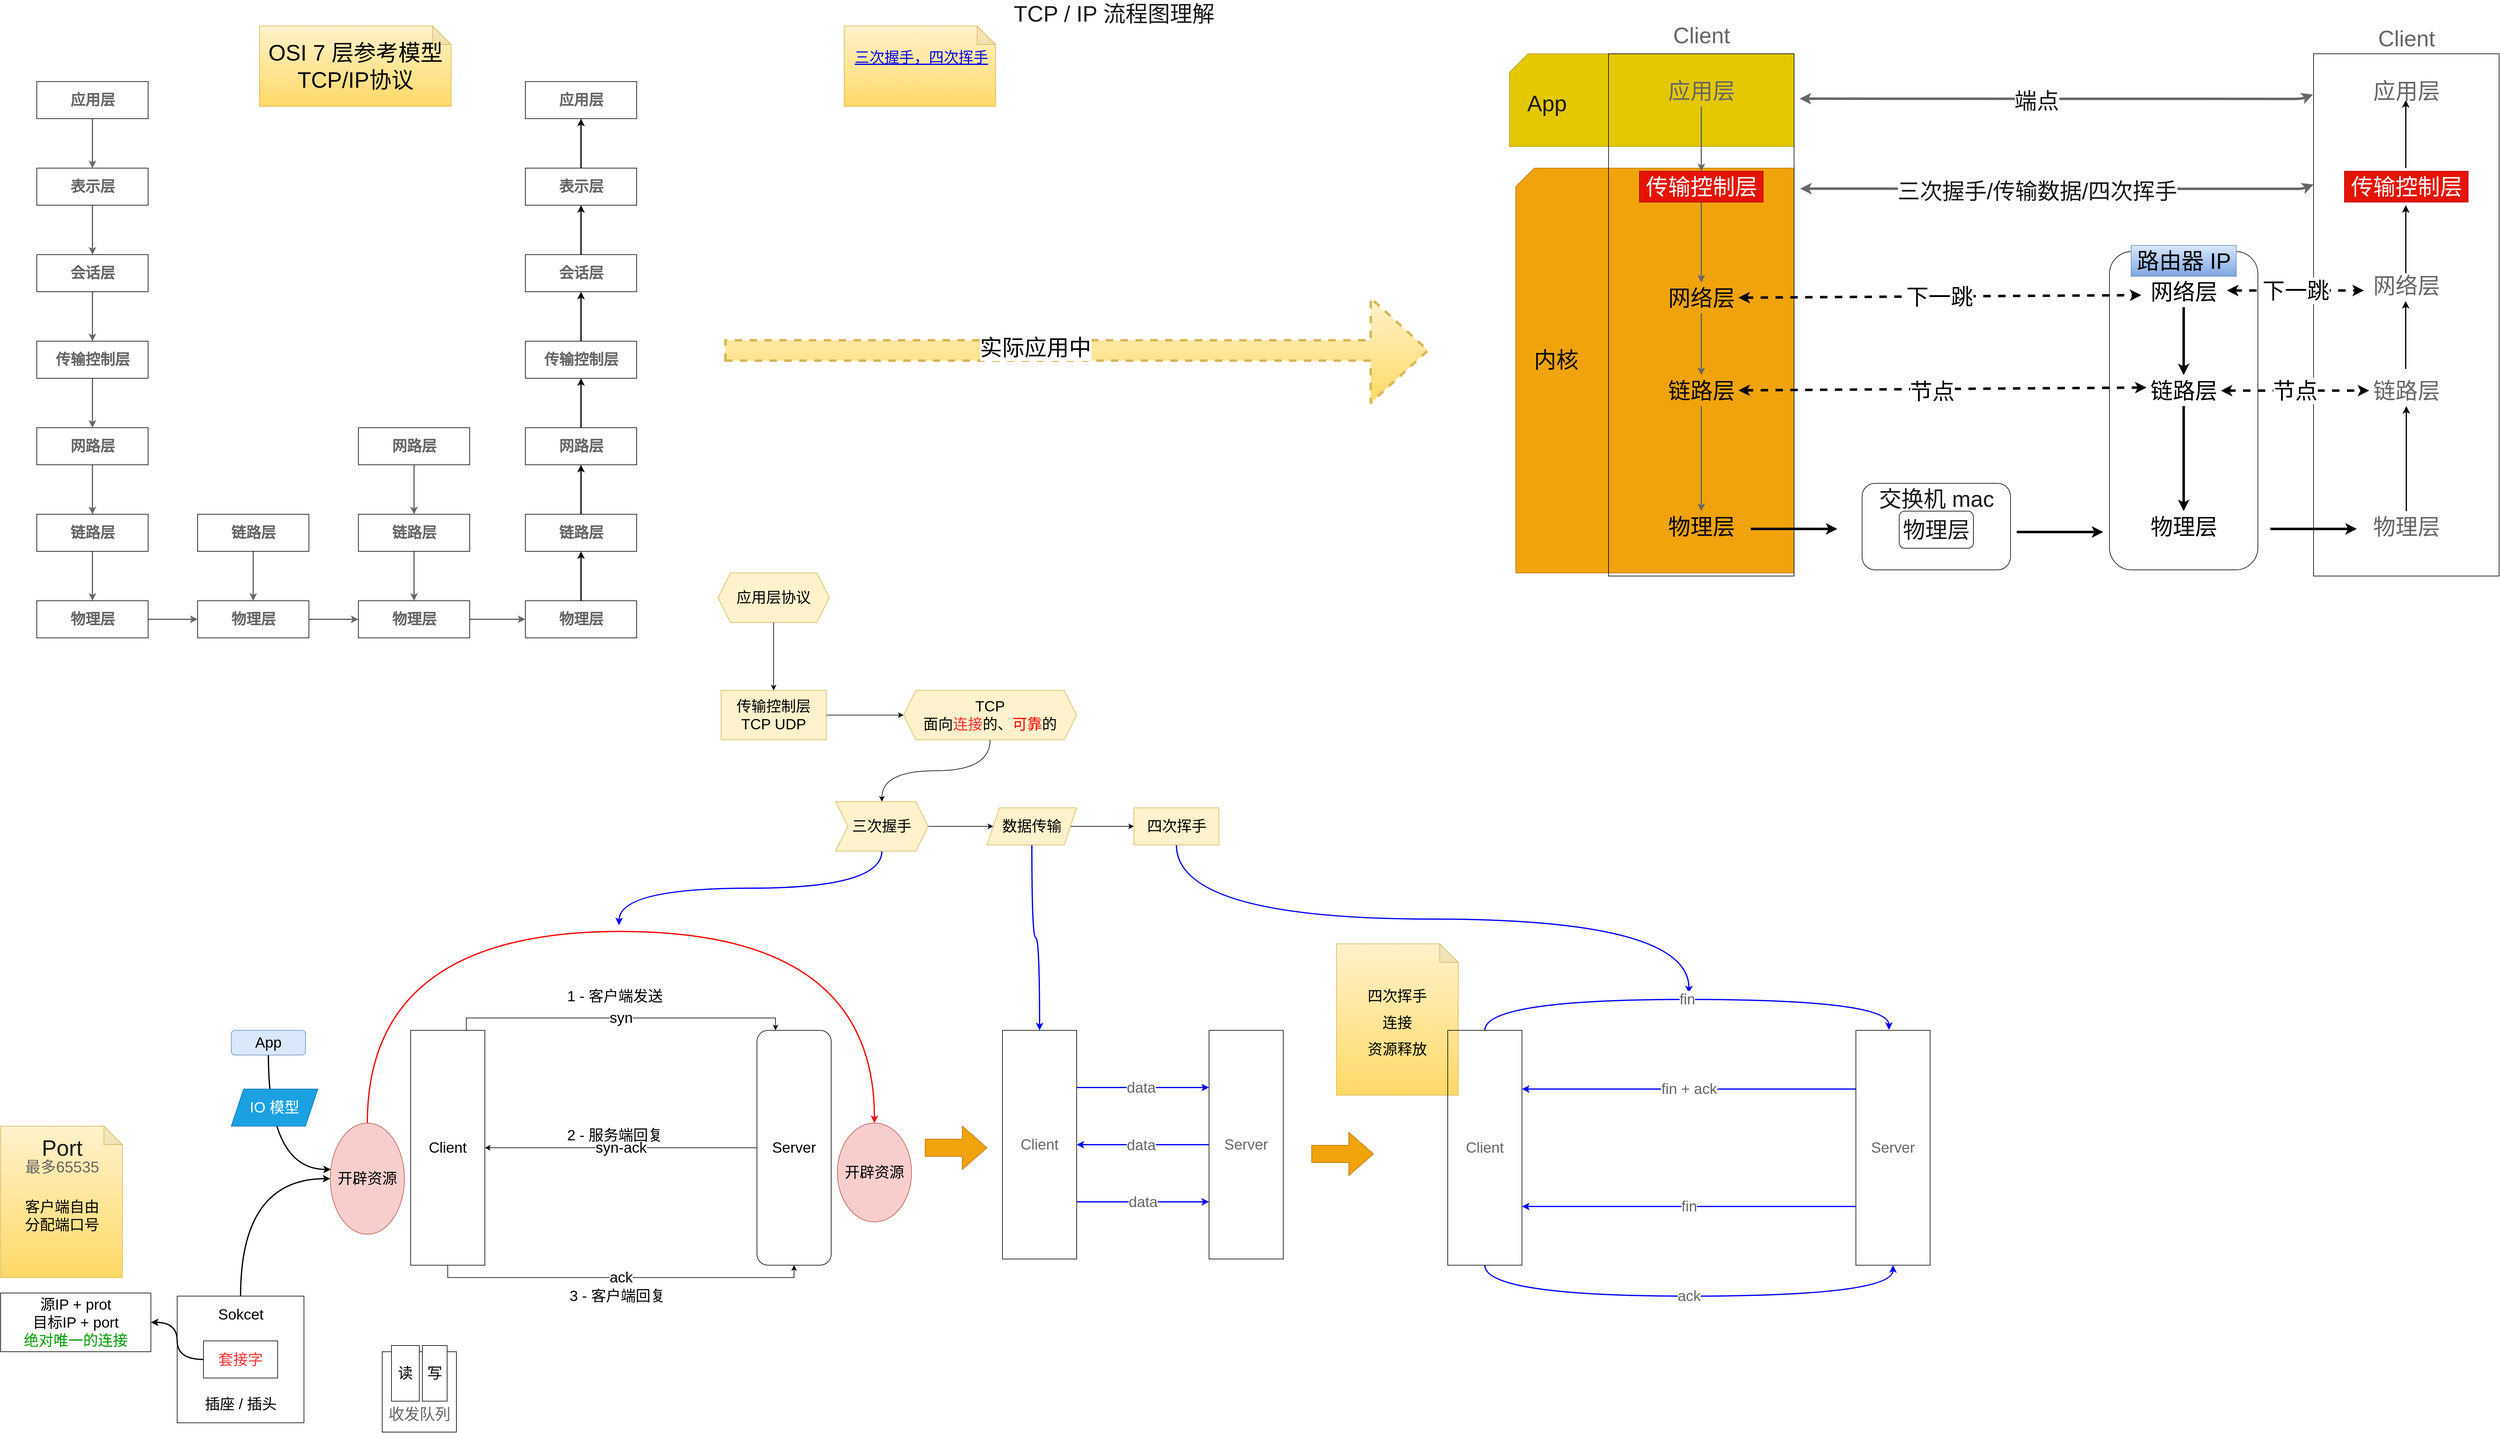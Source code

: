 <mxfile version="15.7.0" type="github">
  <diagram id="5Al7iAfqi5jG3tsOU_jC" name="第 1 页">
    <mxGraphModel dx="4461" dy="2401" grid="1" gridSize="10" guides="1" tooltips="1" connect="1" arrows="1" fold="1" page="1" pageScale="1" pageWidth="827" pageHeight="1169" math="0" shadow="0">
      <root>
        <mxCell id="0" />
        <mxCell id="1" parent="0" />
        <mxCell id="Yh32-tH8GUVyFst3ZP8g-135" value="" style="shape=card;whiteSpace=wrap;html=1;rounded=0;shadow=0;sketch=0;fontSize=36;fontColor=#000000;fillColor=#f0a30a;strokeColor=#BD7000;" vertex="1" parent="1">
          <mxGeometry x="-20" y="-885" width="450" height="655" as="geometry" />
        </mxCell>
        <mxCell id="Yh32-tH8GUVyFst3ZP8g-131" value="" style="shape=card;whiteSpace=wrap;html=1;rounded=0;shadow=0;sketch=0;fontSize=36;fontColor=#000000;fillColor=#e3c800;strokeColor=#B09500;" vertex="1" parent="1">
          <mxGeometry x="-30" y="-1070" width="460" height="150" as="geometry" />
        </mxCell>
        <mxCell id="dHwk8FRFukmcRc0aKL5j-6" value="syn" style="edgeStyle=orthogonalEdgeStyle;rounded=0;orthogonalLoop=1;jettySize=auto;html=1;exitX=0.75;exitY=0;exitDx=0;exitDy=0;entryX=0.25;entryY=0;entryDx=0;entryDy=0;fontSize=24;" parent="1" source="dHwk8FRFukmcRc0aKL5j-1" target="dHwk8FRFukmcRc0aKL5j-2" edge="1">
          <mxGeometry relative="1" as="geometry" />
        </mxCell>
        <mxCell id="dHwk8FRFukmcRc0aKL5j-11" value="ack" style="edgeStyle=orthogonalEdgeStyle;rounded=0;orthogonalLoop=1;jettySize=auto;html=1;exitX=0.5;exitY=1;exitDx=0;exitDy=0;entryX=0.5;entryY=1;entryDx=0;entryDy=0;fontSize=24;" parent="1" source="dHwk8FRFukmcRc0aKL5j-1" target="dHwk8FRFukmcRc0aKL5j-2" edge="1">
          <mxGeometry relative="1" as="geometry" />
        </mxCell>
        <mxCell id="dHwk8FRFukmcRc0aKL5j-1" value="&lt;font style=&quot;font-size: 24px&quot;&gt;Client&lt;/font&gt;" style="rounded=0;whiteSpace=wrap;html=1;" parent="1" vertex="1">
          <mxGeometry x="-1807" y="510" width="120" height="380" as="geometry" />
        </mxCell>
        <mxCell id="dHwk8FRFukmcRc0aKL5j-8" value="syn-ack" style="edgeStyle=orthogonalEdgeStyle;rounded=0;orthogonalLoop=1;jettySize=auto;html=1;entryX=1;entryY=0.5;entryDx=0;entryDy=0;fontSize=24;" parent="1" source="dHwk8FRFukmcRc0aKL5j-2" target="dHwk8FRFukmcRc0aKL5j-1" edge="1">
          <mxGeometry relative="1" as="geometry" />
        </mxCell>
        <mxCell id="dHwk8FRFukmcRc0aKL5j-2" value="&lt;font style=&quot;font-size: 24px&quot;&gt;Server&lt;/font&gt;" style="rounded=1;whiteSpace=wrap;html=1;" parent="1" vertex="1">
          <mxGeometry x="-1247" y="510" width="120" height="380" as="geometry" />
        </mxCell>
        <mxCell id="dHwk8FRFukmcRc0aKL5j-7" value="1 - 客户端发送" style="text;html=1;align=center;verticalAlign=middle;resizable=0;points=[];autosize=1;strokeColor=none;fillColor=none;fontSize=24;" parent="1" vertex="1">
          <mxGeometry x="-1562" y="440" width="170" height="30" as="geometry" />
        </mxCell>
        <mxCell id="dHwk8FRFukmcRc0aKL5j-9" value="2 - 服务端回复" style="text;html=1;align=center;verticalAlign=middle;resizable=0;points=[];autosize=1;strokeColor=none;fillColor=none;fontSize=24;" parent="1" vertex="1">
          <mxGeometry x="-1562" y="665" width="170" height="30" as="geometry" />
        </mxCell>
        <mxCell id="dHwk8FRFukmcRc0aKL5j-12" value="3 - 客户端回复" style="text;html=1;align=center;verticalAlign=middle;resizable=0;points=[];autosize=1;strokeColor=none;fillColor=none;fontSize=24;" parent="1" vertex="1">
          <mxGeometry x="-1558" y="925" width="170" height="30" as="geometry" />
        </mxCell>
        <mxCell id="TIWXYXnFEG9rf7qkhGSx-5" style="edgeStyle=orthogonalEdgeStyle;curved=1;rounded=0;orthogonalLoop=1;jettySize=auto;html=1;exitX=0.5;exitY=0;exitDx=0;exitDy=0;entryX=0.5;entryY=0;entryDx=0;entryDy=0;fontSize=24;strokeColor=#FF0000;strokeWidth=2;" parent="1" source="dHwk8FRFukmcRc0aKL5j-14" target="dHwk8FRFukmcRc0aKL5j-15" edge="1">
          <mxGeometry relative="1" as="geometry">
            <Array as="points">
              <mxPoint x="-1877" y="350" />
              <mxPoint x="-1057" y="350" />
            </Array>
          </mxGeometry>
        </mxCell>
        <mxCell id="dHwk8FRFukmcRc0aKL5j-14" value="开辟资源" style="ellipse;whiteSpace=wrap;html=1;fontSize=24;fillColor=#f8cecc;strokeColor=#b85450;" parent="1" vertex="1">
          <mxGeometry x="-1937" y="660" width="120" height="180" as="geometry" />
        </mxCell>
        <mxCell id="dHwk8FRFukmcRc0aKL5j-15" value="开辟资源" style="ellipse;whiteSpace=wrap;html=1;fontSize=24;fillColor=#f8cecc;strokeColor=#b85450;" parent="1" vertex="1">
          <mxGeometry x="-1117" y="660" width="120" height="160" as="geometry" />
        </mxCell>
        <mxCell id="dHwk8FRFukmcRc0aKL5j-21" value="" style="edgeStyle=orthogonalEdgeStyle;rounded=0;orthogonalLoop=1;jettySize=auto;html=1;fontSize=24;" parent="1" source="dHwk8FRFukmcRc0aKL5j-19" target="dHwk8FRFukmcRc0aKL5j-20" edge="1">
          <mxGeometry relative="1" as="geometry" />
        </mxCell>
        <mxCell id="dHwk8FRFukmcRc0aKL5j-19" value="应用层协议" style="shape=hexagon;perimeter=hexagonPerimeter2;whiteSpace=wrap;html=1;fixedSize=1;fontSize=24;fillColor=#fff2cc;strokeColor=#d6b656;" parent="1" vertex="1">
          <mxGeometry x="-1310" y="-230" width="180" height="80" as="geometry" />
        </mxCell>
        <mxCell id="dHwk8FRFukmcRc0aKL5j-23" value="" style="edgeStyle=orthogonalEdgeStyle;rounded=0;orthogonalLoop=1;jettySize=auto;html=1;fontSize=24;" parent="1" source="dHwk8FRFukmcRc0aKL5j-20" target="dHwk8FRFukmcRc0aKL5j-22" edge="1">
          <mxGeometry relative="1" as="geometry" />
        </mxCell>
        <mxCell id="dHwk8FRFukmcRc0aKL5j-20" value="传输控制层&lt;br&gt;TCP UDP" style="whiteSpace=wrap;html=1;fontSize=24;strokeColor=#d6b656;fillColor=#fff2cc;" parent="1" vertex="1">
          <mxGeometry x="-1305" y="-40" width="170" height="80" as="geometry" />
        </mxCell>
        <mxCell id="Yh32-tH8GUVyFst3ZP8g-2" style="edgeStyle=orthogonalEdgeStyle;curved=1;rounded=0;orthogonalLoop=1;jettySize=auto;html=1;exitX=0.5;exitY=1;exitDx=0;exitDy=0;entryX=0.5;entryY=0;entryDx=0;entryDy=0;" edge="1" parent="1" source="dHwk8FRFukmcRc0aKL5j-22" target="dHwk8FRFukmcRc0aKL5j-24">
          <mxGeometry relative="1" as="geometry" />
        </mxCell>
        <mxCell id="dHwk8FRFukmcRc0aKL5j-22" value="TCP&lt;br&gt;面向&lt;font color=&quot;#ff3333&quot;&gt;连接&lt;/font&gt;的、&lt;font color=&quot;#ff0000&quot;&gt;可靠&lt;/font&gt;的" style="shape=hexagon;perimeter=hexagonPerimeter2;whiteSpace=wrap;html=1;fixedSize=1;fontSize=24;strokeColor=#d6b656;fillColor=#fff2cc;" parent="1" vertex="1">
          <mxGeometry x="-1010" y="-40" width="280" height="80" as="geometry" />
        </mxCell>
        <mxCell id="dHwk8FRFukmcRc0aKL5j-27" value="" style="edgeStyle=orthogonalEdgeStyle;rounded=0;orthogonalLoop=1;jettySize=auto;html=1;fontSize=24;fontColor=#FF0000;" parent="1" source="dHwk8FRFukmcRc0aKL5j-24" target="dHwk8FRFukmcRc0aKL5j-26" edge="1">
          <mxGeometry relative="1" as="geometry" />
        </mxCell>
        <mxCell id="Yh32-tH8GUVyFst3ZP8g-25" style="edgeStyle=orthogonalEdgeStyle;curved=1;rounded=0;orthogonalLoop=1;jettySize=auto;html=1;exitX=0.5;exitY=1;exitDx=0;exitDy=0;fontSize=24;fontColor=#666666;strokeColor=#0000FF;strokeWidth=2;" edge="1" parent="1" source="dHwk8FRFukmcRc0aKL5j-24">
          <mxGeometry relative="1" as="geometry">
            <mxPoint x="-1470" y="340.0" as="targetPoint" />
          </mxGeometry>
        </mxCell>
        <mxCell id="dHwk8FRFukmcRc0aKL5j-24" value="三次握手" style="shape=step;perimeter=stepPerimeter;whiteSpace=wrap;html=1;fixedSize=1;fontSize=24;strokeColor=#d6b656;fillColor=#fff2cc;" parent="1" vertex="1">
          <mxGeometry x="-1120" y="140" width="150" height="80" as="geometry" />
        </mxCell>
        <mxCell id="dHwk8FRFukmcRc0aKL5j-29" value="" style="edgeStyle=orthogonalEdgeStyle;rounded=0;orthogonalLoop=1;jettySize=auto;html=1;fontSize=24;fontColor=#FF0000;" parent="1" source="dHwk8FRFukmcRc0aKL5j-26" target="dHwk8FRFukmcRc0aKL5j-28" edge="1">
          <mxGeometry relative="1" as="geometry" />
        </mxCell>
        <mxCell id="Yh32-tH8GUVyFst3ZP8g-43" style="edgeStyle=orthogonalEdgeStyle;curved=1;rounded=0;orthogonalLoop=1;jettySize=auto;html=1;exitX=0.5;exitY=1;exitDx=0;exitDy=0;fontSize=24;fontColor=#666666;strokeColor=#0000FF;strokeWidth=2;" edge="1" parent="1" source="dHwk8FRFukmcRc0aKL5j-26" target="Yh32-tH8GUVyFst3ZP8g-35">
          <mxGeometry relative="1" as="geometry" />
        </mxCell>
        <mxCell id="dHwk8FRFukmcRc0aKL5j-26" value="数据传输" style="shape=parallelogram;perimeter=parallelogramPerimeter;whiteSpace=wrap;html=1;fixedSize=1;fontSize=24;strokeColor=#d6b656;fillColor=#fff2cc;" parent="1" vertex="1">
          <mxGeometry x="-875" y="150" width="145" height="60" as="geometry" />
        </mxCell>
        <mxCell id="Yh32-tH8GUVyFst3ZP8g-53" style="edgeStyle=orthogonalEdgeStyle;curved=1;rounded=0;orthogonalLoop=1;jettySize=auto;html=1;exitX=0.5;exitY=1;exitDx=0;exitDy=0;fontSize=24;fontColor=#666666;strokeColor=#0000FF;strokeWidth=2;" edge="1" parent="1" source="dHwk8FRFukmcRc0aKL5j-28">
          <mxGeometry relative="1" as="geometry">
            <mxPoint x="260" y="450" as="targetPoint" />
          </mxGeometry>
        </mxCell>
        <mxCell id="dHwk8FRFukmcRc0aKL5j-28" value="四次挥手" style="whiteSpace=wrap;html=1;fontSize=24;strokeColor=#d6b656;fillColor=#fff2cc;" parent="1" vertex="1">
          <mxGeometry x="-637.5" y="150" width="137.5" height="60" as="geometry" />
        </mxCell>
        <mxCell id="TIWXYXnFEG9rf7qkhGSx-10" style="edgeStyle=orthogonalEdgeStyle;curved=1;rounded=0;orthogonalLoop=1;jettySize=auto;html=1;exitX=0.5;exitY=0;exitDx=0;exitDy=0;entryX=0;entryY=0.5;entryDx=0;entryDy=0;fontSize=24;strokeColor=#000000;strokeWidth=2;" parent="1" source="TIWXYXnFEG9rf7qkhGSx-2" target="dHwk8FRFukmcRc0aKL5j-14" edge="1">
          <mxGeometry relative="1" as="geometry" />
        </mxCell>
        <mxCell id="TIWXYXnFEG9rf7qkhGSx-2" value="&lt;font style=&quot;font-size: 24px&quot;&gt;&lt;br&gt;&lt;/font&gt;" style="whiteSpace=wrap;html=1;aspect=fixed;" parent="1" vertex="1">
          <mxGeometry x="-2184.5" y="940" width="205" height="205" as="geometry" />
        </mxCell>
        <mxCell id="TIWXYXnFEG9rf7qkhGSx-12" style="edgeStyle=orthogonalEdgeStyle;curved=1;rounded=0;orthogonalLoop=1;jettySize=auto;html=1;exitX=0.5;exitY=1;exitDx=0;exitDy=0;entryX=0.008;entryY=0.417;entryDx=0;entryDy=0;entryPerimeter=0;fontSize=24;strokeColor=#000000;strokeWidth=2;" parent="1" source="TIWXYXnFEG9rf7qkhGSx-11" target="dHwk8FRFukmcRc0aKL5j-14" edge="1">
          <mxGeometry relative="1" as="geometry" />
        </mxCell>
        <mxCell id="TIWXYXnFEG9rf7qkhGSx-11" value="App" style="rounded=1;whiteSpace=wrap;html=1;fontSize=24;fillColor=#dae8fc;strokeColor=#6c8ebf;" parent="1" vertex="1">
          <mxGeometry x="-2097" y="510" width="120" height="40" as="geometry" />
        </mxCell>
        <mxCell id="TIWXYXnFEG9rf7qkhGSx-13" value="IO 模型" style="shape=parallelogram;perimeter=parallelogramPerimeter;whiteSpace=wrap;html=1;fixedSize=1;fontSize=24;fillColor=#1ba1e2;fontColor=#ffffff;strokeColor=#006EAF;" parent="1" vertex="1">
          <mxGeometry x="-2097" y="605" width="140" height="60" as="geometry" />
        </mxCell>
        <mxCell id="TIWXYXnFEG9rf7qkhGSx-15" value="源IP + prot&lt;br&gt;目标IP + port&lt;br&gt;&lt;font color=&quot;#009900&quot;&gt;绝对唯一的连接&lt;/font&gt;" style="rounded=0;whiteSpace=wrap;html=1;fontSize=24;" parent="1" vertex="1">
          <mxGeometry x="-2470" y="935" width="243" height="95" as="geometry" />
        </mxCell>
        <mxCell id="TIWXYXnFEG9rf7qkhGSx-19" style="edgeStyle=orthogonalEdgeStyle;curved=1;rounded=0;orthogonalLoop=1;jettySize=auto;html=1;exitX=0;exitY=0.5;exitDx=0;exitDy=0;entryX=1;entryY=0.5;entryDx=0;entryDy=0;fontSize=24;fontColor=#FF3333;strokeColor=#000000;strokeWidth=2;" parent="1" source="TIWXYXnFEG9rf7qkhGSx-16" target="TIWXYXnFEG9rf7qkhGSx-15" edge="1">
          <mxGeometry relative="1" as="geometry" />
        </mxCell>
        <mxCell id="TIWXYXnFEG9rf7qkhGSx-16" value="套接字" style="rounded=0;whiteSpace=wrap;html=1;fontSize=24;fontColor=#FF3333;" parent="1" vertex="1">
          <mxGeometry x="-2142" y="1012.5" width="120" height="60" as="geometry" />
        </mxCell>
        <mxCell id="TIWXYXnFEG9rf7qkhGSx-20" value="&lt;font color=&quot;#000000&quot;&gt;Sokcet&lt;/font&gt;" style="text;html=1;align=center;verticalAlign=middle;resizable=0;points=[];autosize=1;strokeColor=none;fillColor=none;fontSize=24;fontColor=#FF3333;" parent="1" vertex="1">
          <mxGeometry x="-2127" y="955" width="90" height="30" as="geometry" />
        </mxCell>
        <mxCell id="TIWXYXnFEG9rf7qkhGSx-21" value="插座 / 插头" style="text;html=1;align=center;verticalAlign=middle;resizable=0;points=[];autosize=1;strokeColor=none;fillColor=none;fontSize=24;fontColor=#000000;" parent="1" vertex="1">
          <mxGeometry x="-2147" y="1100" width="130" height="30" as="geometry" />
        </mxCell>
        <mxCell id="Yh32-tH8GUVyFst3ZP8g-9" value="&lt;font color=&quot;#1a1a1a&quot; style=&quot;font-size: 36px&quot;&gt;TCP / IP 流程图理解&lt;/font&gt;" style="text;html=1;align=center;verticalAlign=middle;resizable=0;points=[];autosize=1;strokeColor=none;fillColor=none;fontColor=#009900;" vertex="1" parent="1">
          <mxGeometry x="-840" y="-1150" width="340" height="30" as="geometry" />
        </mxCell>
        <mxCell id="Yh32-tH8GUVyFst3ZP8g-12" value="" style="shape=note;whiteSpace=wrap;html=1;backgroundOutline=1;darkOpacity=0.05;fontSize=36;fillColor=#fff2cc;strokeColor=#d6b656;gradientColor=#ffd966;" vertex="1" parent="1">
          <mxGeometry x="-2470" y="665" width="197" height="245" as="geometry" />
        </mxCell>
        <mxCell id="Yh32-tH8GUVyFst3ZP8g-13" value="Port" style="text;html=1;align=center;verticalAlign=middle;resizable=0;points=[];autosize=1;strokeColor=none;fillColor=none;fontSize=36;fontColor=#1A1A1A;" vertex="1" parent="1">
          <mxGeometry x="-2411.5" y="675" width="80" height="50" as="geometry" />
        </mxCell>
        <mxCell id="Yh32-tH8GUVyFst3ZP8g-16" value="最多65535" style="text;html=1;align=center;verticalAlign=middle;resizable=0;points=[];autosize=1;strokeColor=none;fillColor=none;fontSize=25;fontColor=#666666;" vertex="1" parent="1">
          <mxGeometry x="-2441.5" y="710" width="140" height="40" as="geometry" />
        </mxCell>
        <mxCell id="Yh32-tH8GUVyFst3ZP8g-21" value="" style="rounded=0;whiteSpace=wrap;html=1;fontSize=25;fontColor=#666666;" vertex="1" parent="1">
          <mxGeometry x="-1853" y="1030" width="120" height="130" as="geometry" />
        </mxCell>
        <mxCell id="Yh32-tH8GUVyFst3ZP8g-19" value="收发队列" style="text;html=1;align=center;verticalAlign=middle;resizable=0;points=[];autosize=1;strokeColor=none;fillColor=none;fontSize=25;fontColor=#666666;sketch=0;shadow=0;rounded=0;" vertex="1" parent="1">
          <mxGeometry x="-1853" y="1110" width="120" height="40" as="geometry" />
        </mxCell>
        <mxCell id="TIWXYXnFEG9rf7qkhGSx-8" value="读" style="rounded=0;whiteSpace=wrap;html=1;fontSize=24;" parent="1" vertex="1">
          <mxGeometry x="-1838" y="1020" width="45" height="90" as="geometry" />
        </mxCell>
        <mxCell id="TIWXYXnFEG9rf7qkhGSx-9" value="写" style="rounded=0;whiteSpace=wrap;html=1;fontSize=24;" parent="1" vertex="1">
          <mxGeometry x="-1788" y="1020" width="40" height="90" as="geometry" />
        </mxCell>
        <mxCell id="Yh32-tH8GUVyFst3ZP8g-23" value="&lt;span style=&quot;color: rgb(0 , 0 , 0)&quot;&gt;客户端自由&lt;br&gt;分配端口号&lt;/span&gt;" style="text;html=1;align=center;verticalAlign=middle;resizable=0;points=[];autosize=1;strokeColor=none;fillColor=none;fontSize=24;fontColor=#666666;" vertex="1" parent="1">
          <mxGeometry x="-2441.5" y="780" width="140" height="60" as="geometry" />
        </mxCell>
        <mxCell id="Yh32-tH8GUVyFst3ZP8g-26" value="&lt;font style=&quot;font-size: 24px&quot;&gt;四次挥手&lt;br&gt;连接&lt;br&gt;资源释放&lt;br&gt;&lt;/font&gt;" style="shape=note;whiteSpace=wrap;html=1;backgroundOutline=1;darkOpacity=0.05;fontSize=36;fillColor=#fff2cc;strokeColor=#d6b656;gradientColor=#ffd966;" vertex="1" parent="1">
          <mxGeometry x="-310" y="370" width="197" height="245" as="geometry" />
        </mxCell>
        <mxCell id="Yh32-tH8GUVyFst3ZP8g-29" value="fin" style="edgeStyle=orthogonalEdgeStyle;curved=1;rounded=0;orthogonalLoop=1;jettySize=auto;html=1;exitX=0.5;exitY=0;exitDx=0;exitDy=0;entryX=0.445;entryY=-0.002;entryDx=0;entryDy=0;entryPerimeter=0;fontSize=24;fontColor=#666666;strokeColor=#0000FF;strokeWidth=2;" edge="1" parent="1" source="Yh32-tH8GUVyFst3ZP8g-27" target="Yh32-tH8GUVyFst3ZP8g-28">
          <mxGeometry relative="1" as="geometry">
            <Array as="points">
              <mxPoint x="-70" y="460" />
              <mxPoint x="583" y="460" />
            </Array>
          </mxGeometry>
        </mxCell>
        <mxCell id="Yh32-tH8GUVyFst3ZP8g-33" value="ack" style="edgeStyle=orthogonalEdgeStyle;curved=1;rounded=0;orthogonalLoop=1;jettySize=auto;html=1;exitX=0.5;exitY=1;exitDx=0;exitDy=0;entryX=0.5;entryY=1;entryDx=0;entryDy=0;fontSize=24;fontColor=#666666;strokeColor=#0000FF;strokeWidth=2;" edge="1" parent="1" source="Yh32-tH8GUVyFst3ZP8g-27" target="Yh32-tH8GUVyFst3ZP8g-28">
          <mxGeometry relative="1" as="geometry">
            <Array as="points">
              <mxPoint x="-70" y="940" />
              <mxPoint x="590" y="940" />
            </Array>
          </mxGeometry>
        </mxCell>
        <mxCell id="Yh32-tH8GUVyFst3ZP8g-27" value="Client" style="rounded=0;whiteSpace=wrap;html=1;shadow=0;sketch=0;fontSize=24;fontColor=#666666;fillColor=none;" vertex="1" parent="1">
          <mxGeometry x="-130" y="510" width="120" height="380" as="geometry" />
        </mxCell>
        <mxCell id="Yh32-tH8GUVyFst3ZP8g-30" value="fin + ack" style="edgeStyle=orthogonalEdgeStyle;curved=1;rounded=0;orthogonalLoop=1;jettySize=auto;html=1;exitX=0;exitY=0.25;exitDx=0;exitDy=0;entryX=1;entryY=0.25;entryDx=0;entryDy=0;fontSize=24;fontColor=#666666;strokeColor=#0000FF;strokeWidth=2;" edge="1" parent="1" source="Yh32-tH8GUVyFst3ZP8g-28" target="Yh32-tH8GUVyFst3ZP8g-27">
          <mxGeometry relative="1" as="geometry" />
        </mxCell>
        <mxCell id="Yh32-tH8GUVyFst3ZP8g-32" value="fin" style="edgeStyle=orthogonalEdgeStyle;curved=1;rounded=0;orthogonalLoop=1;jettySize=auto;html=1;exitX=0;exitY=0.75;exitDx=0;exitDy=0;entryX=1;entryY=0.75;entryDx=0;entryDy=0;fontSize=24;fontColor=#666666;strokeColor=#0000FF;strokeWidth=2;" edge="1" parent="1" source="Yh32-tH8GUVyFst3ZP8g-28" target="Yh32-tH8GUVyFst3ZP8g-27">
          <mxGeometry relative="1" as="geometry" />
        </mxCell>
        <mxCell id="Yh32-tH8GUVyFst3ZP8g-28" value="Server" style="rounded=0;whiteSpace=wrap;html=1;shadow=0;sketch=0;fontSize=24;fontColor=#666666;fillColor=none;" vertex="1" parent="1">
          <mxGeometry x="530" y="510" width="120" height="380" as="geometry" />
        </mxCell>
        <mxCell id="Yh32-tH8GUVyFst3ZP8g-37" style="edgeStyle=orthogonalEdgeStyle;curved=1;rounded=0;orthogonalLoop=1;jettySize=auto;html=1;exitX=1;exitY=0.25;exitDx=0;exitDy=0;entryX=0;entryY=0.25;entryDx=0;entryDy=0;fontSize=24;fontColor=#666666;strokeColor=#0000FF;strokeWidth=2;" edge="1" parent="1" source="Yh32-tH8GUVyFst3ZP8g-35" target="Yh32-tH8GUVyFst3ZP8g-36">
          <mxGeometry relative="1" as="geometry" />
        </mxCell>
        <mxCell id="Yh32-tH8GUVyFst3ZP8g-40" value="data" style="edgeLabel;html=1;align=center;verticalAlign=middle;resizable=0;points=[];fontSize=24;fontColor=#666666;" vertex="1" connectable="0" parent="Yh32-tH8GUVyFst3ZP8g-37">
          <mxGeometry x="-0.029" relative="1" as="geometry">
            <mxPoint as="offset" />
          </mxGeometry>
        </mxCell>
        <mxCell id="Yh32-tH8GUVyFst3ZP8g-39" value="data" style="edgeStyle=orthogonalEdgeStyle;curved=1;rounded=0;orthogonalLoop=1;jettySize=auto;html=1;exitX=1;exitY=0.75;exitDx=0;exitDy=0;entryX=0;entryY=0.75;entryDx=0;entryDy=0;fontSize=24;fontColor=#666666;strokeColor=#0000FF;strokeWidth=2;" edge="1" parent="1" source="Yh32-tH8GUVyFst3ZP8g-35" target="Yh32-tH8GUVyFst3ZP8g-36">
          <mxGeometry relative="1" as="geometry" />
        </mxCell>
        <mxCell id="Yh32-tH8GUVyFst3ZP8g-35" value="Client" style="rounded=0;whiteSpace=wrap;html=1;shadow=0;sketch=0;fontSize=24;fontColor=#666666;fillColor=none;" vertex="1" parent="1">
          <mxGeometry x="-850" y="510" width="120" height="370" as="geometry" />
        </mxCell>
        <mxCell id="Yh32-tH8GUVyFst3ZP8g-38" style="edgeStyle=orthogonalEdgeStyle;curved=1;rounded=0;orthogonalLoop=1;jettySize=auto;html=1;exitX=0;exitY=0.5;exitDx=0;exitDy=0;entryX=1;entryY=0.5;entryDx=0;entryDy=0;fontSize=24;fontColor=#666666;strokeColor=#0000FF;strokeWidth=2;" edge="1" parent="1" source="Yh32-tH8GUVyFst3ZP8g-36" target="Yh32-tH8GUVyFst3ZP8g-35">
          <mxGeometry relative="1" as="geometry" />
        </mxCell>
        <mxCell id="Yh32-tH8GUVyFst3ZP8g-41" value="data" style="edgeLabel;html=1;align=center;verticalAlign=middle;resizable=0;points=[];fontSize=24;fontColor=#666666;" vertex="1" connectable="0" parent="Yh32-tH8GUVyFst3ZP8g-38">
          <mxGeometry x="0.029" y="1" relative="1" as="geometry">
            <mxPoint as="offset" />
          </mxGeometry>
        </mxCell>
        <mxCell id="Yh32-tH8GUVyFst3ZP8g-36" value="Server" style="rounded=0;whiteSpace=wrap;html=1;shadow=0;sketch=0;fontSize=24;fontColor=#666666;fillColor=none;" vertex="1" parent="1">
          <mxGeometry x="-516" y="510" width="120" height="370" as="geometry" />
        </mxCell>
        <mxCell id="Yh32-tH8GUVyFst3ZP8g-44" value="" style="html=1;shadow=0;dashed=0;align=center;verticalAlign=middle;shape=mxgraph.arrows2.arrow;dy=0.6;dx=40;notch=0;rounded=0;sketch=0;fontSize=24;fontColor=#000000;fillColor=#f0a30a;strokeColor=#BD7000;" vertex="1" parent="1">
          <mxGeometry x="-975" y="665" width="100" height="70" as="geometry" />
        </mxCell>
        <mxCell id="Yh32-tH8GUVyFst3ZP8g-45" value="" style="html=1;shadow=0;dashed=0;align=center;verticalAlign=middle;shape=mxgraph.arrows2.arrow;dy=0.6;dx=40;notch=0;rounded=0;sketch=0;fontSize=24;fontColor=#000000;fillColor=#f0a30a;strokeColor=#BD7000;" vertex="1" parent="1">
          <mxGeometry x="-350" y="675" width="100" height="70" as="geometry" />
        </mxCell>
        <mxCell id="Yh32-tH8GUVyFst3ZP8g-49" value="" style="shape=note;whiteSpace=wrap;html=1;backgroundOutline=1;darkOpacity=0.05;fontSize=36;fillColor=#fff2cc;strokeColor=#d6b656;gradientColor=#ffd966;" vertex="1" parent="1">
          <mxGeometry x="-1106" y="-1115" width="245" height="130" as="geometry" />
        </mxCell>
        <mxCell id="Yh32-tH8GUVyFst3ZP8g-47" value="&lt;a href=&quot;https://zhuanlan.zhihu.com/p/53374516&quot;&gt;三次握手，四次挥手&lt;/a&gt;" style="text;whiteSpace=wrap;html=1;fontSize=24;fontColor=#666666;" vertex="1" parent="1">
          <mxGeometry x="-1091" y="-1085" width="230" height="50" as="geometry" />
        </mxCell>
        <mxCell id="Yh32-tH8GUVyFst3ZP8g-70" value="" style="edgeStyle=orthogonalEdgeStyle;curved=1;rounded=0;orthogonalLoop=1;jettySize=auto;html=1;fontSize=24;fontColor=#666666;strokeColor=#666666;strokeWidth=2;" edge="1" parent="1" source="Yh32-tH8GUVyFst3ZP8g-68" target="Yh32-tH8GUVyFst3ZP8g-69">
          <mxGeometry relative="1" as="geometry" />
        </mxCell>
        <mxCell id="Yh32-tH8GUVyFst3ZP8g-68" value="&lt;b&gt;应用层&lt;/b&gt;" style="rounded=0;whiteSpace=wrap;html=1;shadow=0;sketch=0;fontSize=24;fontColor=#666666;fillColor=none;" vertex="1" parent="1">
          <mxGeometry x="-2411.5" y="-1025" width="180" height="60" as="geometry" />
        </mxCell>
        <mxCell id="Yh32-tH8GUVyFst3ZP8g-72" value="" style="edgeStyle=orthogonalEdgeStyle;curved=1;rounded=0;orthogonalLoop=1;jettySize=auto;html=1;fontSize=24;fontColor=#666666;strokeColor=#666666;strokeWidth=2;" edge="1" parent="1" source="Yh32-tH8GUVyFst3ZP8g-69" target="Yh32-tH8GUVyFst3ZP8g-71">
          <mxGeometry relative="1" as="geometry" />
        </mxCell>
        <mxCell id="Yh32-tH8GUVyFst3ZP8g-69" value="&lt;b&gt;表示层&lt;/b&gt;" style="rounded=0;whiteSpace=wrap;html=1;shadow=0;sketch=0;fontSize=24;fontColor=#666666;fillColor=none;" vertex="1" parent="1">
          <mxGeometry x="-2411.5" y="-885" width="180" height="60" as="geometry" />
        </mxCell>
        <mxCell id="Yh32-tH8GUVyFst3ZP8g-74" value="" style="edgeStyle=orthogonalEdgeStyle;curved=1;rounded=0;orthogonalLoop=1;jettySize=auto;html=1;fontSize=24;fontColor=#666666;strokeColor=#666666;strokeWidth=2;" edge="1" parent="1" source="Yh32-tH8GUVyFst3ZP8g-71" target="Yh32-tH8GUVyFst3ZP8g-73">
          <mxGeometry relative="1" as="geometry" />
        </mxCell>
        <mxCell id="Yh32-tH8GUVyFst3ZP8g-71" value="&lt;b&gt;会话层&lt;/b&gt;" style="rounded=0;whiteSpace=wrap;html=1;shadow=0;sketch=0;fontSize=24;fontColor=#666666;fillColor=none;" vertex="1" parent="1">
          <mxGeometry x="-2411.5" y="-745" width="180" height="60" as="geometry" />
        </mxCell>
        <mxCell id="Yh32-tH8GUVyFst3ZP8g-76" value="" style="edgeStyle=orthogonalEdgeStyle;curved=1;rounded=0;orthogonalLoop=1;jettySize=auto;html=1;fontSize=24;fontColor=#666666;strokeColor=#666666;strokeWidth=2;" edge="1" parent="1" source="Yh32-tH8GUVyFst3ZP8g-73" target="Yh32-tH8GUVyFst3ZP8g-75">
          <mxGeometry relative="1" as="geometry" />
        </mxCell>
        <mxCell id="Yh32-tH8GUVyFst3ZP8g-73" value="&lt;b&gt;传输控制层&lt;/b&gt;" style="rounded=0;whiteSpace=wrap;html=1;shadow=0;sketch=0;fontSize=24;fontColor=#666666;fillColor=none;" vertex="1" parent="1">
          <mxGeometry x="-2411.5" y="-605" width="180" height="60" as="geometry" />
        </mxCell>
        <mxCell id="Yh32-tH8GUVyFst3ZP8g-78" value="" style="edgeStyle=orthogonalEdgeStyle;curved=1;rounded=0;orthogonalLoop=1;jettySize=auto;html=1;fontSize=24;fontColor=#666666;strokeColor=#666666;strokeWidth=2;" edge="1" parent="1" source="Yh32-tH8GUVyFst3ZP8g-75" target="Yh32-tH8GUVyFst3ZP8g-77">
          <mxGeometry relative="1" as="geometry" />
        </mxCell>
        <mxCell id="Yh32-tH8GUVyFst3ZP8g-75" value="&lt;b&gt;网路层&lt;/b&gt;" style="rounded=0;whiteSpace=wrap;html=1;shadow=0;sketch=0;fontSize=24;fontColor=#666666;fillColor=none;" vertex="1" parent="1">
          <mxGeometry x="-2411.5" y="-465" width="180" height="60" as="geometry" />
        </mxCell>
        <mxCell id="Yh32-tH8GUVyFst3ZP8g-80" value="" style="edgeStyle=orthogonalEdgeStyle;curved=1;rounded=0;orthogonalLoop=1;jettySize=auto;html=1;fontSize=24;fontColor=#666666;strokeColor=#666666;strokeWidth=2;" edge="1" parent="1" source="Yh32-tH8GUVyFst3ZP8g-77" target="Yh32-tH8GUVyFst3ZP8g-79">
          <mxGeometry relative="1" as="geometry" />
        </mxCell>
        <mxCell id="Yh32-tH8GUVyFst3ZP8g-77" value="&lt;b&gt;链路层&lt;/b&gt;" style="rounded=0;whiteSpace=wrap;html=1;shadow=0;sketch=0;fontSize=24;fontColor=#666666;fillColor=none;" vertex="1" parent="1">
          <mxGeometry x="-2411.5" y="-325" width="180" height="60" as="geometry" />
        </mxCell>
        <mxCell id="Yh32-tH8GUVyFst3ZP8g-98" value="" style="edgeStyle=orthogonalEdgeStyle;curved=1;rounded=0;orthogonalLoop=1;jettySize=auto;html=1;fontSize=24;fontColor=#666666;strokeColor=#666666;strokeWidth=2;" edge="1" parent="1" source="Yh32-tH8GUVyFst3ZP8g-79" target="Yh32-tH8GUVyFst3ZP8g-97">
          <mxGeometry relative="1" as="geometry" />
        </mxCell>
        <mxCell id="Yh32-tH8GUVyFst3ZP8g-79" value="&lt;b&gt;物理层&lt;/b&gt;" style="rounded=0;whiteSpace=wrap;html=1;shadow=0;sketch=0;fontSize=24;fontColor=#666666;fillColor=none;" vertex="1" parent="1">
          <mxGeometry x="-2411.5" y="-185" width="180" height="60" as="geometry" />
        </mxCell>
        <mxCell id="Yh32-tH8GUVyFst3ZP8g-84" value="&lt;b&gt;应用层&lt;/b&gt;" style="rounded=0;whiteSpace=wrap;html=1;shadow=0;sketch=0;fontSize=24;fontColor=#666666;fillColor=none;" vertex="1" parent="1">
          <mxGeometry x="-1621.5" y="-1025" width="180" height="60" as="geometry" />
        </mxCell>
        <mxCell id="Yh32-tH8GUVyFst3ZP8g-173" value="" style="edgeStyle=orthogonalEdgeStyle;rounded=1;orthogonalLoop=1;jettySize=auto;html=1;fontSize=36;fontColor=#000000;strokeColor=#000000;strokeWidth=2;" edge="1" parent="1" source="Yh32-tH8GUVyFst3ZP8g-86" target="Yh32-tH8GUVyFst3ZP8g-84">
          <mxGeometry relative="1" as="geometry" />
        </mxCell>
        <mxCell id="Yh32-tH8GUVyFst3ZP8g-86" value="&lt;b&gt;表示层&lt;/b&gt;" style="rounded=0;whiteSpace=wrap;html=1;shadow=0;sketch=0;fontSize=24;fontColor=#666666;fillColor=none;" vertex="1" parent="1">
          <mxGeometry x="-1621.5" y="-885" width="180" height="60" as="geometry" />
        </mxCell>
        <mxCell id="Yh32-tH8GUVyFst3ZP8g-172" value="" style="edgeStyle=orthogonalEdgeStyle;rounded=1;orthogonalLoop=1;jettySize=auto;html=1;fontSize=36;fontColor=#000000;strokeColor=#000000;strokeWidth=2;" edge="1" parent="1" source="Yh32-tH8GUVyFst3ZP8g-88" target="Yh32-tH8GUVyFst3ZP8g-86">
          <mxGeometry relative="1" as="geometry" />
        </mxCell>
        <mxCell id="Yh32-tH8GUVyFst3ZP8g-88" value="&lt;b&gt;会话层&lt;/b&gt;" style="rounded=0;whiteSpace=wrap;html=1;shadow=0;sketch=0;fontSize=24;fontColor=#666666;fillColor=none;" vertex="1" parent="1">
          <mxGeometry x="-1621.5" y="-745" width="180" height="60" as="geometry" />
        </mxCell>
        <mxCell id="Yh32-tH8GUVyFst3ZP8g-171" value="" style="edgeStyle=orthogonalEdgeStyle;rounded=1;orthogonalLoop=1;jettySize=auto;html=1;fontSize=36;fontColor=#000000;strokeColor=#000000;strokeWidth=2;" edge="1" parent="1" source="Yh32-tH8GUVyFst3ZP8g-90" target="Yh32-tH8GUVyFst3ZP8g-88">
          <mxGeometry relative="1" as="geometry" />
        </mxCell>
        <mxCell id="Yh32-tH8GUVyFst3ZP8g-90" value="&lt;b&gt;传输控制层&lt;/b&gt;" style="rounded=0;whiteSpace=wrap;html=1;shadow=0;sketch=0;fontSize=24;fontColor=#666666;fillColor=none;" vertex="1" parent="1">
          <mxGeometry x="-1621.5" y="-605" width="180" height="60" as="geometry" />
        </mxCell>
        <mxCell id="Yh32-tH8GUVyFst3ZP8g-170" value="" style="edgeStyle=orthogonalEdgeStyle;rounded=1;orthogonalLoop=1;jettySize=auto;html=1;fontSize=36;fontColor=#000000;strokeColor=#000000;strokeWidth=2;" edge="1" parent="1" source="Yh32-tH8GUVyFst3ZP8g-92" target="Yh32-tH8GUVyFst3ZP8g-90">
          <mxGeometry relative="1" as="geometry" />
        </mxCell>
        <mxCell id="Yh32-tH8GUVyFst3ZP8g-92" value="&lt;b&gt;网路层&lt;/b&gt;" style="rounded=0;whiteSpace=wrap;html=1;shadow=0;sketch=0;fontSize=24;fontColor=#666666;fillColor=none;" vertex="1" parent="1">
          <mxGeometry x="-1621.5" y="-465" width="180" height="60" as="geometry" />
        </mxCell>
        <mxCell id="Yh32-tH8GUVyFst3ZP8g-169" value="" style="edgeStyle=orthogonalEdgeStyle;rounded=1;orthogonalLoop=1;jettySize=auto;html=1;fontSize=36;fontColor=#000000;strokeColor=#000000;strokeWidth=2;" edge="1" parent="1" source="Yh32-tH8GUVyFst3ZP8g-94" target="Yh32-tH8GUVyFst3ZP8g-92">
          <mxGeometry relative="1" as="geometry" />
        </mxCell>
        <mxCell id="Yh32-tH8GUVyFst3ZP8g-94" value="&lt;b&gt;链路层&lt;/b&gt;" style="rounded=0;whiteSpace=wrap;html=1;shadow=0;sketch=0;fontSize=24;fontColor=#666666;fillColor=none;" vertex="1" parent="1">
          <mxGeometry x="-1621.5" y="-325" width="180" height="60" as="geometry" />
        </mxCell>
        <mxCell id="Yh32-tH8GUVyFst3ZP8g-168" value="" style="edgeStyle=orthogonalEdgeStyle;rounded=1;orthogonalLoop=1;jettySize=auto;html=1;fontSize=36;fontColor=#000000;strokeColor=#000000;strokeWidth=2;" edge="1" parent="1" source="Yh32-tH8GUVyFst3ZP8g-95" target="Yh32-tH8GUVyFst3ZP8g-94">
          <mxGeometry relative="1" as="geometry" />
        </mxCell>
        <mxCell id="Yh32-tH8GUVyFst3ZP8g-95" value="&lt;b&gt;物理层&lt;/b&gt;" style="rounded=0;whiteSpace=wrap;html=1;shadow=0;sketch=0;fontSize=24;fontColor=#666666;fillColor=none;" vertex="1" parent="1">
          <mxGeometry x="-1621.5" y="-185" width="180" height="60" as="geometry" />
        </mxCell>
        <mxCell id="Yh32-tH8GUVyFst3ZP8g-96" value="OSI 7 层参考模型&lt;br&gt;TCP/IP协议" style="shape=note;whiteSpace=wrap;html=1;backgroundOutline=1;darkOpacity=0.05;fontSize=36;fillColor=#fff2cc;strokeColor=#d6b656;gradientColor=#ffd966;" vertex="1" parent="1">
          <mxGeometry x="-2051.5" y="-1115" width="310" height="130" as="geometry" />
        </mxCell>
        <mxCell id="Yh32-tH8GUVyFst3ZP8g-100" value="" style="edgeStyle=orthogonalEdgeStyle;curved=1;rounded=0;orthogonalLoop=1;jettySize=auto;html=1;fontSize=24;fontColor=#666666;strokeColor=#666666;strokeWidth=2;" edge="1" parent="1" source="Yh32-tH8GUVyFst3ZP8g-97" target="Yh32-tH8GUVyFst3ZP8g-99">
          <mxGeometry relative="1" as="geometry" />
        </mxCell>
        <mxCell id="Yh32-tH8GUVyFst3ZP8g-97" value="&lt;b&gt;物理层&lt;/b&gt;" style="rounded=0;whiteSpace=wrap;html=1;shadow=0;sketch=0;fontSize=24;fontColor=#666666;fillColor=none;" vertex="1" parent="1">
          <mxGeometry x="-2151.5" y="-185" width="180" height="60" as="geometry" />
        </mxCell>
        <mxCell id="Yh32-tH8GUVyFst3ZP8g-101" value="" style="edgeStyle=orthogonalEdgeStyle;curved=1;rounded=0;orthogonalLoop=1;jettySize=auto;html=1;fontSize=24;fontColor=#666666;strokeColor=#666666;strokeWidth=2;" edge="1" parent="1" source="Yh32-tH8GUVyFst3ZP8g-99" target="Yh32-tH8GUVyFst3ZP8g-95">
          <mxGeometry relative="1" as="geometry" />
        </mxCell>
        <mxCell id="Yh32-tH8GUVyFst3ZP8g-99" value="&lt;b&gt;物理层&lt;/b&gt;" style="rounded=0;whiteSpace=wrap;html=1;shadow=0;sketch=0;fontSize=24;fontColor=#666666;fillColor=none;" vertex="1" parent="1">
          <mxGeometry x="-1891.5" y="-185" width="180" height="60" as="geometry" />
        </mxCell>
        <mxCell id="Yh32-tH8GUVyFst3ZP8g-103" value="" style="edgeStyle=orthogonalEdgeStyle;curved=1;rounded=0;orthogonalLoop=1;jettySize=auto;html=1;fontSize=24;fontColor=#666666;strokeColor=#666666;strokeWidth=2;" edge="1" parent="1" source="Yh32-tH8GUVyFst3ZP8g-102" target="Yh32-tH8GUVyFst3ZP8g-97">
          <mxGeometry relative="1" as="geometry" />
        </mxCell>
        <mxCell id="Yh32-tH8GUVyFst3ZP8g-102" value="&lt;b&gt;链路层&lt;/b&gt;" style="rounded=0;whiteSpace=wrap;html=1;shadow=0;sketch=0;fontSize=24;fontColor=#666666;fillColor=none;" vertex="1" parent="1">
          <mxGeometry x="-2151.5" y="-325" width="180" height="60" as="geometry" />
        </mxCell>
        <mxCell id="Yh32-tH8GUVyFst3ZP8g-106" value="" style="edgeStyle=orthogonalEdgeStyle;curved=1;rounded=0;orthogonalLoop=1;jettySize=auto;html=1;fontSize=24;fontColor=#666666;strokeColor=#666666;strokeWidth=2;" edge="1" parent="1" source="Yh32-tH8GUVyFst3ZP8g-104" target="Yh32-tH8GUVyFst3ZP8g-105">
          <mxGeometry relative="1" as="geometry" />
        </mxCell>
        <mxCell id="Yh32-tH8GUVyFst3ZP8g-104" value="&lt;b&gt;网路层&lt;/b&gt;" style="rounded=0;whiteSpace=wrap;html=1;shadow=0;sketch=0;fontSize=24;fontColor=#666666;fillColor=none;" vertex="1" parent="1">
          <mxGeometry x="-1891.5" y="-465" width="180" height="60" as="geometry" />
        </mxCell>
        <mxCell id="Yh32-tH8GUVyFst3ZP8g-107" value="" style="edgeStyle=orthogonalEdgeStyle;curved=1;rounded=0;orthogonalLoop=1;jettySize=auto;html=1;fontSize=24;fontColor=#666666;strokeColor=#666666;strokeWidth=2;" edge="1" parent="1" source="Yh32-tH8GUVyFst3ZP8g-105" target="Yh32-tH8GUVyFst3ZP8g-99">
          <mxGeometry relative="1" as="geometry" />
        </mxCell>
        <mxCell id="Yh32-tH8GUVyFst3ZP8g-105" value="&lt;b&gt;链路层&lt;/b&gt;" style="rounded=0;whiteSpace=wrap;html=1;shadow=0;sketch=0;fontSize=24;fontColor=#666666;fillColor=none;" vertex="1" parent="1">
          <mxGeometry x="-1891.5" y="-325" width="180" height="60" as="geometry" />
        </mxCell>
        <mxCell id="Yh32-tH8GUVyFst3ZP8g-108" value="" style="rounded=0;whiteSpace=wrap;html=1;shadow=0;sketch=0;fontSize=24;fontColor=#666666;fillColor=none;" vertex="1" parent="1">
          <mxGeometry x="130" y="-1070" width="300" height="845" as="geometry" />
        </mxCell>
        <mxCell id="Yh32-tH8GUVyFst3ZP8g-109" value="&lt;font style=&quot;font-size: 36px&quot;&gt;Client&lt;/font&gt;" style="text;html=1;align=center;verticalAlign=middle;resizable=0;points=[];autosize=1;strokeColor=none;fillColor=none;fontSize=24;fontColor=#666666;" vertex="1" parent="1">
          <mxGeometry x="225" y="-1120" width="110" height="40" as="geometry" />
        </mxCell>
        <mxCell id="Yh32-tH8GUVyFst3ZP8g-111" value="&lt;font style=&quot;font-size: 36px&quot;&gt;Client&lt;/font&gt;" style="text;html=1;align=center;verticalAlign=middle;resizable=0;points=[];autosize=1;strokeColor=none;fillColor=none;fontSize=24;fontColor=#666666;" vertex="1" parent="1">
          <mxGeometry x="1365" y="-1115" width="110" height="40" as="geometry" />
        </mxCell>
        <mxCell id="Yh32-tH8GUVyFst3ZP8g-114" value="" style="edgeStyle=orthogonalEdgeStyle;curved=1;rounded=0;orthogonalLoop=1;jettySize=auto;html=1;fontSize=36;fontColor=#666666;strokeColor=#666666;strokeWidth=2;" edge="1" parent="1" source="Yh32-tH8GUVyFst3ZP8g-112" target="Yh32-tH8GUVyFst3ZP8g-113">
          <mxGeometry relative="1" as="geometry" />
        </mxCell>
        <mxCell id="Yh32-tH8GUVyFst3ZP8g-112" value="&lt;font style=&quot;font-size: 36px&quot;&gt;应用层&lt;/font&gt;" style="text;html=1;align=center;verticalAlign=middle;resizable=0;points=[];autosize=1;strokeColor=none;fillColor=none;fontSize=36;fontColor=#666666;" vertex="1" parent="1">
          <mxGeometry x="220" y="-1035" width="120" height="50" as="geometry" />
        </mxCell>
        <mxCell id="Yh32-tH8GUVyFst3ZP8g-116" value="" style="edgeStyle=orthogonalEdgeStyle;curved=1;rounded=0;orthogonalLoop=1;jettySize=auto;html=1;fontSize=36;fontColor=#666666;strokeColor=#666666;strokeWidth=2;" edge="1" parent="1" source="Yh32-tH8GUVyFst3ZP8g-113" target="Yh32-tH8GUVyFst3ZP8g-115">
          <mxGeometry relative="1" as="geometry" />
        </mxCell>
        <mxCell id="Yh32-tH8GUVyFst3ZP8g-113" value="传输控制层" style="text;html=1;align=center;verticalAlign=middle;resizable=0;points=[];autosize=1;strokeColor=#B20000;fillColor=#e51400;fontSize=36;fontColor=#ffffff;" vertex="1" parent="1">
          <mxGeometry x="180" y="-880" width="200" height="50" as="geometry" />
        </mxCell>
        <mxCell id="Yh32-tH8GUVyFst3ZP8g-118" value="" style="edgeStyle=orthogonalEdgeStyle;curved=1;rounded=0;orthogonalLoop=1;jettySize=auto;html=1;fontSize=36;fontColor=#666666;strokeColor=#666666;strokeWidth=2;" edge="1" parent="1" source="Yh32-tH8GUVyFst3ZP8g-115" target="Yh32-tH8GUVyFst3ZP8g-117">
          <mxGeometry relative="1" as="geometry" />
        </mxCell>
        <mxCell id="Yh32-tH8GUVyFst3ZP8g-115" value="网络层" style="text;html=1;align=center;verticalAlign=middle;resizable=0;points=[];autosize=1;fontSize=36;" vertex="1" parent="1">
          <mxGeometry x="220" y="-700" width="120" height="50" as="geometry" />
        </mxCell>
        <mxCell id="Yh32-tH8GUVyFst3ZP8g-120" value="" style="edgeStyle=orthogonalEdgeStyle;curved=1;rounded=0;orthogonalLoop=1;jettySize=auto;html=1;fontSize=36;fontColor=#666666;strokeColor=#666666;strokeWidth=2;" edge="1" parent="1" source="Yh32-tH8GUVyFst3ZP8g-117" target="Yh32-tH8GUVyFst3ZP8g-119">
          <mxGeometry relative="1" as="geometry" />
        </mxCell>
        <mxCell id="Yh32-tH8GUVyFst3ZP8g-117" value="&lt;font color=&quot;#000000&quot;&gt;链路层&lt;/font&gt;" style="text;html=1;align=center;verticalAlign=middle;resizable=0;points=[];autosize=1;fontSize=36;fontColor=#666666;" vertex="1" parent="1">
          <mxGeometry x="220" y="-550" width="120" height="50" as="geometry" />
        </mxCell>
        <mxCell id="Yh32-tH8GUVyFst3ZP8g-119" value="&lt;font color=&quot;#000000&quot;&gt;物理层&lt;/font&gt;" style="text;html=1;align=center;verticalAlign=middle;resizable=0;points=[];autosize=1;fontSize=36;fontColor=#666666;" vertex="1" parent="1">
          <mxGeometry x="220" y="-330" width="120" height="50" as="geometry" />
        </mxCell>
        <mxCell id="Yh32-tH8GUVyFst3ZP8g-121" value="" style="rounded=0;whiteSpace=wrap;html=1;shadow=0;sketch=0;fontSize=24;fontColor=#666666;fillColor=none;" vertex="1" parent="1">
          <mxGeometry x="1270" y="-1070" width="300" height="845" as="geometry" />
        </mxCell>
        <mxCell id="Yh32-tH8GUVyFst3ZP8g-123" value="&lt;font style=&quot;font-size: 36px&quot;&gt;应用层&lt;/font&gt;" style="text;html=1;align=center;verticalAlign=middle;resizable=0;points=[];autosize=1;strokeColor=none;fillColor=none;fontSize=36;fontColor=#666666;" vertex="1" parent="1">
          <mxGeometry x="1360" y="-1035" width="120" height="50" as="geometry" />
        </mxCell>
        <mxCell id="Yh32-tH8GUVyFst3ZP8g-125" value="传输控制层" style="text;html=1;align=center;verticalAlign=middle;resizable=0;points=[];autosize=1;strokeColor=#B20000;fillColor=#e51400;fontSize=36;fontColor=#ffffff;" vertex="1" parent="1">
          <mxGeometry x="1320" y="-880" width="200" height="50" as="geometry" />
        </mxCell>
        <mxCell id="Yh32-tH8GUVyFst3ZP8g-127" value="&lt;font color=&quot;#666666&quot;&gt;网络层&lt;/font&gt;" style="text;html=1;align=center;verticalAlign=middle;resizable=0;points=[];autosize=1;fontSize=36;" vertex="1" parent="1">
          <mxGeometry x="1360" y="-720" width="120" height="50" as="geometry" />
        </mxCell>
        <mxCell id="Yh32-tH8GUVyFst3ZP8g-129" value="&lt;font color=&quot;#666666&quot;&gt;链路层&lt;/font&gt;" style="text;html=1;align=center;verticalAlign=middle;resizable=0;points=[];autosize=1;fontSize=36;fontColor=#666666;" vertex="1" parent="1">
          <mxGeometry x="1360" y="-550" width="120" height="50" as="geometry" />
        </mxCell>
        <mxCell id="Yh32-tH8GUVyFst3ZP8g-130" value="&lt;font color=&quot;#666666&quot;&gt;物理层&lt;/font&gt;" style="text;html=1;align=center;verticalAlign=middle;resizable=0;points=[];autosize=1;fontSize=36;fontColor=#666666;" vertex="1" parent="1">
          <mxGeometry x="1360" y="-330" width="120" height="50" as="geometry" />
        </mxCell>
        <mxCell id="Yh32-tH8GUVyFst3ZP8g-132" value="&lt;font color=&quot;#1a1a1a&quot;&gt;App&lt;/font&gt;" style="text;html=1;align=center;verticalAlign=middle;resizable=0;points=[];autosize=1;strokeColor=none;fillColor=none;fontSize=36;fontColor=#666666;" vertex="1" parent="1">
          <mxGeometry x="-10" y="-1015" width="80" height="50" as="geometry" />
        </mxCell>
        <mxCell id="Yh32-tH8GUVyFst3ZP8g-136" value="&lt;font color=&quot;#000000&quot;&gt;内核&lt;/font&gt;" style="text;html=1;align=center;verticalAlign=middle;resizable=0;points=[];autosize=1;strokeColor=none;fillColor=none;fontSize=36;fontColor=#666666;" vertex="1" parent="1">
          <mxGeometry y="-600" width="90" height="50" as="geometry" />
        </mxCell>
        <mxCell id="Yh32-tH8GUVyFst3ZP8g-137" value="" style="endArrow=classic;startArrow=classic;html=1;rounded=1;fontSize=36;fontColor=#1A1A1A;strokeColor=#666666;strokeWidth=4;entryX=-0.003;entryY=0.078;entryDx=0;entryDy=0;entryPerimeter=0;exitX=1.03;exitY=0.086;exitDx=0;exitDy=0;exitPerimeter=0;" edge="1" parent="1" source="Yh32-tH8GUVyFst3ZP8g-108" target="Yh32-tH8GUVyFst3ZP8g-121">
          <mxGeometry width="50" height="50" relative="1" as="geometry">
            <mxPoint x="760" y="-930" as="sourcePoint" />
            <mxPoint x="810" y="-980" as="targetPoint" />
            <Array as="points">
              <mxPoint x="1250" y="-997" />
            </Array>
          </mxGeometry>
        </mxCell>
        <mxCell id="Yh32-tH8GUVyFst3ZP8g-138" value="端点" style="edgeLabel;html=1;align=center;verticalAlign=middle;resizable=0;points=[];fontSize=36;fontColor=#1A1A1A;" vertex="1" connectable="0" parent="Yh32-tH8GUVyFst3ZP8g-137">
          <mxGeometry x="-0.08" y="-3" relative="1" as="geometry">
            <mxPoint as="offset" />
          </mxGeometry>
        </mxCell>
        <mxCell id="Yh32-tH8GUVyFst3ZP8g-139" value="" style="endArrow=classic;startArrow=classic;html=1;rounded=1;fontSize=36;fontColor=#1A1A1A;strokeColor=#666666;strokeWidth=4;entryX=-0.003;entryY=0.078;entryDx=0;entryDy=0;entryPerimeter=0;exitX=1.03;exitY=0.086;exitDx=0;exitDy=0;exitPerimeter=0;" edge="1" parent="1">
          <mxGeometry width="50" height="50" relative="1" as="geometry">
            <mxPoint x="439.9" y="-851.79" as="sourcePoint" />
            <mxPoint x="1270.0" y="-858.55" as="targetPoint" />
            <Array as="points">
              <mxPoint x="1250.9" y="-851.46" />
            </Array>
          </mxGeometry>
        </mxCell>
        <mxCell id="Yh32-tH8GUVyFst3ZP8g-140" value="三次握手/传输数据/四次挥手" style="edgeLabel;html=1;align=center;verticalAlign=middle;resizable=0;points=[];fontSize=36;fontColor=#1A1A1A;" vertex="1" connectable="0" parent="Yh32-tH8GUVyFst3ZP8g-139">
          <mxGeometry x="-0.08" y="-3" relative="1" as="geometry">
            <mxPoint as="offset" />
          </mxGeometry>
        </mxCell>
        <mxCell id="Yh32-tH8GUVyFst3ZP8g-142" value="" style="rounded=1;whiteSpace=wrap;html=1;shadow=0;sketch=0;fontSize=36;fontColor=#1A1A1A;fillColor=none;" vertex="1" parent="1">
          <mxGeometry x="540" y="-375" width="240" height="140" as="geometry" />
        </mxCell>
        <mxCell id="Yh32-tH8GUVyFst3ZP8g-143" value="" style="rounded=1;whiteSpace=wrap;html=1;shadow=0;sketch=0;fontSize=36;fontColor=#1A1A1A;fillColor=none;" vertex="1" parent="1">
          <mxGeometry x="940" y="-750" width="240" height="515" as="geometry" />
        </mxCell>
        <mxCell id="Yh32-tH8GUVyFst3ZP8g-144" value="物理层" style="rounded=1;whiteSpace=wrap;html=1;shadow=0;sketch=0;fontSize=36;fontColor=#1A1A1A;fillColor=none;" vertex="1" parent="1">
          <mxGeometry x="600" y="-330" width="120" height="60" as="geometry" />
        </mxCell>
        <mxCell id="Yh32-tH8GUVyFst3ZP8g-145" value="交换机 mac" style="text;html=1;align=center;verticalAlign=middle;resizable=0;points=[];autosize=1;strokeColor=none;fillColor=none;fontSize=36;fontColor=#1A1A1A;" vertex="1" parent="1">
          <mxGeometry x="560" y="-375" width="200" height="50" as="geometry" />
        </mxCell>
        <mxCell id="Yh32-tH8GUVyFst3ZP8g-146" value="" style="endArrow=classic;html=1;rounded=1;fontSize=36;fontColor=#1A1A1A;strokeColor=#000000;strokeWidth=4;" edge="1" parent="1">
          <mxGeometry width="50" height="50" relative="1" as="geometry">
            <mxPoint x="360" y="-301.25" as="sourcePoint" />
            <mxPoint x="500" y="-301.25" as="targetPoint" />
          </mxGeometry>
        </mxCell>
        <mxCell id="Yh32-tH8GUVyFst3ZP8g-149" value="" style="endArrow=classic;html=1;rounded=1;fontSize=36;fontColor=#1A1A1A;strokeColor=#000000;strokeWidth=4;" edge="1" parent="1">
          <mxGeometry width="50" height="50" relative="1" as="geometry">
            <mxPoint x="790" y="-296.25" as="sourcePoint" />
            <mxPoint x="930" y="-296.25" as="targetPoint" />
          </mxGeometry>
        </mxCell>
        <mxCell id="Yh32-tH8GUVyFst3ZP8g-150" value="" style="endArrow=classic;html=1;rounded=1;fontSize=36;fontColor=#1A1A1A;strokeColor=#000000;strokeWidth=4;" edge="1" parent="1">
          <mxGeometry width="50" height="50" relative="1" as="geometry">
            <mxPoint x="1200" y="-301.25" as="sourcePoint" />
            <mxPoint x="1340" y="-301.25" as="targetPoint" />
          </mxGeometry>
        </mxCell>
        <mxCell id="Yh32-tH8GUVyFst3ZP8g-154" value="" style="edgeStyle=orthogonalEdgeStyle;rounded=1;orthogonalLoop=1;jettySize=auto;html=1;fontSize=36;fontColor=#000000;strokeColor=#000000;strokeWidth=4;" edge="1" parent="1" source="Yh32-tH8GUVyFst3ZP8g-152" target="Yh32-tH8GUVyFst3ZP8g-153">
          <mxGeometry relative="1" as="geometry" />
        </mxCell>
        <mxCell id="Yh32-tH8GUVyFst3ZP8g-152" value="网络层" style="text;html=1;align=center;verticalAlign=middle;resizable=0;points=[];autosize=1;strokeColor=none;fillColor=none;fontSize=36;fontColor=#000000;" vertex="1" parent="1">
          <mxGeometry x="1000" y="-710" width="120" height="50" as="geometry" />
        </mxCell>
        <mxCell id="Yh32-tH8GUVyFst3ZP8g-156" value="" style="edgeStyle=orthogonalEdgeStyle;rounded=1;orthogonalLoop=1;jettySize=auto;html=1;fontSize=36;fontColor=#000000;strokeColor=#000000;strokeWidth=4;" edge="1" parent="1" source="Yh32-tH8GUVyFst3ZP8g-153" target="Yh32-tH8GUVyFst3ZP8g-155">
          <mxGeometry relative="1" as="geometry" />
        </mxCell>
        <mxCell id="Yh32-tH8GUVyFst3ZP8g-153" value="链路层" style="text;html=1;align=center;verticalAlign=middle;resizable=0;points=[];autosize=1;strokeColor=none;fillColor=none;fontSize=36;fontColor=#000000;" vertex="1" parent="1">
          <mxGeometry x="1000" y="-550" width="120" height="50" as="geometry" />
        </mxCell>
        <mxCell id="Yh32-tH8GUVyFst3ZP8g-155" value="物理层" style="text;html=1;align=center;verticalAlign=middle;resizable=0;points=[];autosize=1;strokeColor=none;fillColor=none;fontSize=36;fontColor=#000000;" vertex="1" parent="1">
          <mxGeometry x="1000" y="-330" width="120" height="50" as="geometry" />
        </mxCell>
        <mxCell id="Yh32-tH8GUVyFst3ZP8g-157" value="路由器 IP" style="text;html=1;align=center;verticalAlign=middle;resizable=0;points=[];autosize=1;strokeColor=#6c8ebf;fillColor=#dae8fc;fontSize=36;gradientColor=#7ea6e0;" vertex="1" parent="1">
          <mxGeometry x="975" y="-760" width="170" height="50" as="geometry" />
        </mxCell>
        <mxCell id="Yh32-tH8GUVyFst3ZP8g-158" value="" style="endArrow=classic;startArrow=classic;html=1;rounded=1;fontSize=36;fontColor=#000000;strokeColor=#000000;strokeWidth=4;entryX=0;entryY=0.4;entryDx=0;entryDy=0;entryPerimeter=0;dashed=1;" edge="1" parent="1" source="Yh32-tH8GUVyFst3ZP8g-117" target="Yh32-tH8GUVyFst3ZP8g-153">
          <mxGeometry width="50" height="50" relative="1" as="geometry">
            <mxPoint x="310" y="-420" as="sourcePoint" />
            <mxPoint x="360" y="-470" as="targetPoint" />
          </mxGeometry>
        </mxCell>
        <mxCell id="Yh32-tH8GUVyFst3ZP8g-159" value="节点" style="edgeLabel;html=1;align=center;verticalAlign=middle;resizable=0;points=[];fontSize=36;fontColor=#000000;" vertex="1" connectable="0" parent="Yh32-tH8GUVyFst3ZP8g-158">
          <mxGeometry x="-0.049" y="-3" relative="1" as="geometry">
            <mxPoint x="-1" as="offset" />
          </mxGeometry>
        </mxCell>
        <mxCell id="Yh32-tH8GUVyFst3ZP8g-162" value="节点" style="endArrow=classic;startArrow=classic;html=1;rounded=1;fontSize=36;fontColor=#000000;strokeColor=#000000;strokeWidth=4;dashed=1;" edge="1" parent="1" source="Yh32-tH8GUVyFst3ZP8g-153" target="Yh32-tH8GUVyFst3ZP8g-129">
          <mxGeometry width="50" height="50" relative="1" as="geometry">
            <mxPoint x="310" y="-420" as="sourcePoint" />
            <mxPoint x="360" y="-470" as="targetPoint" />
          </mxGeometry>
        </mxCell>
        <mxCell id="Yh32-tH8GUVyFst3ZP8g-163" value="下一跳" style="endArrow=classic;startArrow=classic;html=1;rounded=1;fontSize=36;fontColor=#000000;strokeColor=#000000;strokeWidth=4;entryX=-0.071;entryY=0.61;entryDx=0;entryDy=0;entryPerimeter=0;dashed=1;" edge="1" parent="1" source="Yh32-tH8GUVyFst3ZP8g-115" target="Yh32-tH8GUVyFst3ZP8g-152">
          <mxGeometry width="50" height="50" relative="1" as="geometry">
            <mxPoint x="310" y="-420" as="sourcePoint" />
            <mxPoint x="360" y="-470" as="targetPoint" />
          </mxGeometry>
        </mxCell>
        <mxCell id="Yh32-tH8GUVyFst3ZP8g-164" value="下一跳" style="endArrow=classic;startArrow=classic;html=1;rounded=1;fontSize=36;fontColor=#000000;strokeColor=#000000;strokeWidth=4;entryX=-0.071;entryY=0.66;entryDx=0;entryDy=0;entryPerimeter=0;dashed=1;" edge="1" parent="1" target="Yh32-tH8GUVyFst3ZP8g-127">
          <mxGeometry width="50" height="50" relative="1" as="geometry">
            <mxPoint x="1130" y="-687" as="sourcePoint" />
            <mxPoint x="360" y="-470" as="targetPoint" />
          </mxGeometry>
        </mxCell>
        <mxCell id="Yh32-tH8GUVyFst3ZP8g-166" value="" style="shape=flexArrow;endArrow=classic;html=1;rounded=1;dashed=1;fontSize=36;fontColor=#000000;strokeColor=#d6b656;strokeWidth=4;fillColor=#fff2cc;gradientColor=#ffd966;endWidth=132.5;endSize=29.5;width=30;" edge="1" parent="1">
          <mxGeometry width="50" height="50" relative="1" as="geometry">
            <mxPoint x="-1300" y="-590" as="sourcePoint" />
            <mxPoint x="-160" y="-590" as="targetPoint" />
          </mxGeometry>
        </mxCell>
        <mxCell id="Yh32-tH8GUVyFst3ZP8g-167" value="实际应用中" style="edgeLabel;html=1;align=center;verticalAlign=middle;resizable=0;points=[];fontSize=36;fontColor=#000000;" vertex="1" connectable="0" parent="Yh32-tH8GUVyFst3ZP8g-166">
          <mxGeometry x="-0.116" y="4" relative="1" as="geometry">
            <mxPoint x="-1" y="-1" as="offset" />
          </mxGeometry>
        </mxCell>
        <mxCell id="Yh32-tH8GUVyFst3ZP8g-174" value="" style="endArrow=classic;html=1;rounded=1;fontSize=36;fontColor=#000000;strokeColor=#000000;strokeWidth=2;" edge="1" parent="1" target="Yh32-tH8GUVyFst3ZP8g-129">
          <mxGeometry width="50" height="50" relative="1" as="geometry">
            <mxPoint x="1420" y="-330" as="sourcePoint" />
            <mxPoint x="820" y="-530" as="targetPoint" />
          </mxGeometry>
        </mxCell>
        <mxCell id="Yh32-tH8GUVyFst3ZP8g-175" value="" style="endArrow=classic;html=1;rounded=1;fontSize=36;fontColor=#000000;strokeColor=#000000;strokeWidth=2;" edge="1" parent="1">
          <mxGeometry width="50" height="50" relative="1" as="geometry">
            <mxPoint x="1419" y="-560" as="sourcePoint" />
            <mxPoint x="1419" y="-670" as="targetPoint" />
          </mxGeometry>
        </mxCell>
        <mxCell id="Yh32-tH8GUVyFst3ZP8g-176" value="" style="endArrow=classic;html=1;rounded=1;fontSize=36;fontColor=#000000;strokeColor=#000000;strokeWidth=2;" edge="1" parent="1">
          <mxGeometry width="50" height="50" relative="1" as="geometry">
            <mxPoint x="1419.17" y="-715" as="sourcePoint" />
            <mxPoint x="1419.17" y="-825" as="targetPoint" />
          </mxGeometry>
        </mxCell>
        <mxCell id="Yh32-tH8GUVyFst3ZP8g-177" value="" style="endArrow=classic;html=1;rounded=1;fontSize=36;fontColor=#000000;strokeColor=#000000;strokeWidth=2;" edge="1" parent="1">
          <mxGeometry width="50" height="50" relative="1" as="geometry">
            <mxPoint x="1419.17" y="-885" as="sourcePoint" />
            <mxPoint x="1419.17" y="-995" as="targetPoint" />
          </mxGeometry>
        </mxCell>
      </root>
    </mxGraphModel>
  </diagram>
</mxfile>
